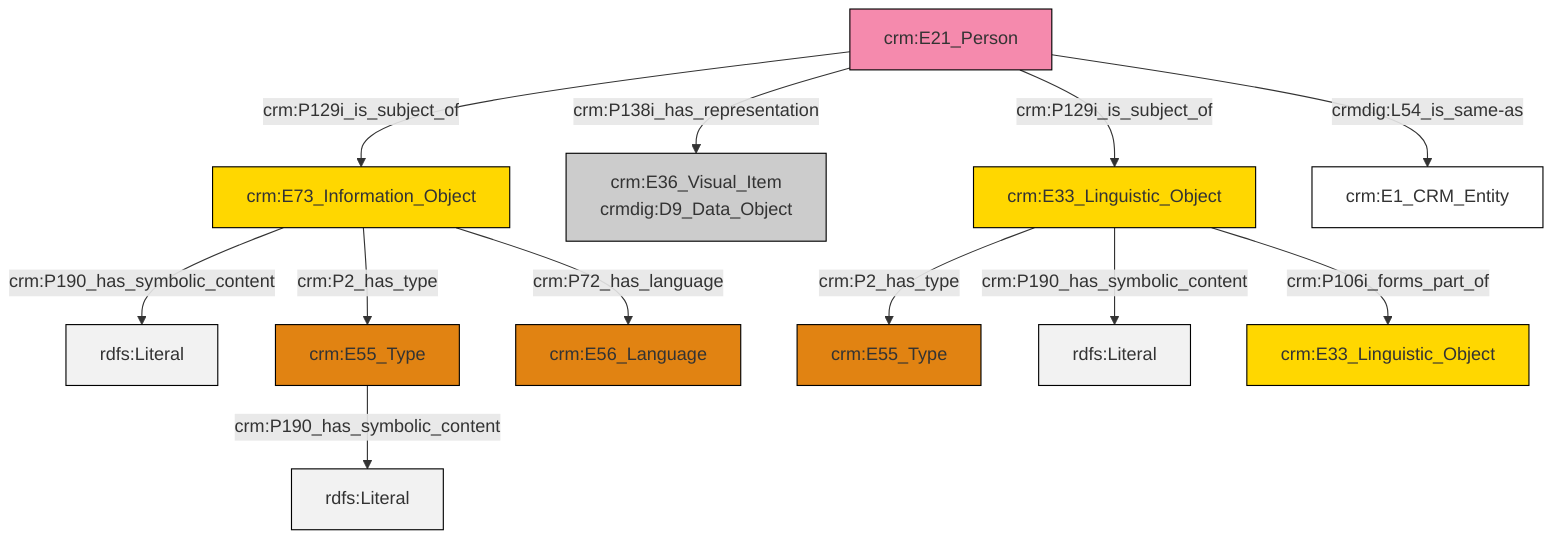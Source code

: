 graph TD
classDef Literal fill:#f2f2f2,stroke:#000000;
classDef CRM_Entity fill:#FFFFFF,stroke:#000000;
classDef Temporal_Entity fill:#00C9E6, stroke:#000000;
classDef Type fill:#E18312, stroke:#000000;
classDef Time-Span fill:#2C9C91, stroke:#000000;
classDef Appellation fill:#FFEB7F, stroke:#000000;
classDef Place fill:#008836, stroke:#000000;
classDef Persistent_Item fill:#B266B2, stroke:#000000;
classDef Conceptual_Object fill:#FFD700, stroke:#000000;
classDef Physical_Thing fill:#D2B48C, stroke:#000000;
classDef Actor fill:#f58aad, stroke:#000000;
classDef PC_Classes fill:#4ce600, stroke:#000000;
classDef Multi fill:#cccccc,stroke:#000000;

4["crm:E21_Person"]:::Actor -->|crm:P129i_is_subject_of| 5["crm:E73_Information_Object"]:::Conceptual_Object
4["crm:E21_Person"]:::Actor -->|crm:P138i_has_representation| 6["crm:E36_Visual_Item<br>crmdig:D9_Data_Object"]:::Multi
11["crm:E55_Type"]:::Type -->|crm:P190_has_symbolic_content| 12[rdfs:Literal]:::Literal
7["crm:E33_Linguistic_Object"]:::Conceptual_Object -->|crm:P2_has_type| 2["crm:E55_Type"]:::Type
5["crm:E73_Information_Object"]:::Conceptual_Object -->|crm:P190_has_symbolic_content| 13[rdfs:Literal]:::Literal
7["crm:E33_Linguistic_Object"]:::Conceptual_Object -->|crm:P190_has_symbolic_content| 15[rdfs:Literal]:::Literal
4["crm:E21_Person"]:::Actor -->|crm:P129i_is_subject_of| 7["crm:E33_Linguistic_Object"]:::Conceptual_Object
5["crm:E73_Information_Object"]:::Conceptual_Object -->|crm:P2_has_type| 11["crm:E55_Type"]:::Type
5["crm:E73_Information_Object"]:::Conceptual_Object -->|crm:P72_has_language| 9["crm:E56_Language"]:::Type
7["crm:E33_Linguistic_Object"]:::Conceptual_Object -->|crm:P106i_forms_part_of| 16["crm:E33_Linguistic_Object"]:::Conceptual_Object
4["crm:E21_Person"]:::Actor -->|crmdig:L54_is_same-as| 0["crm:E1_CRM_Entity"]:::CRM_Entity